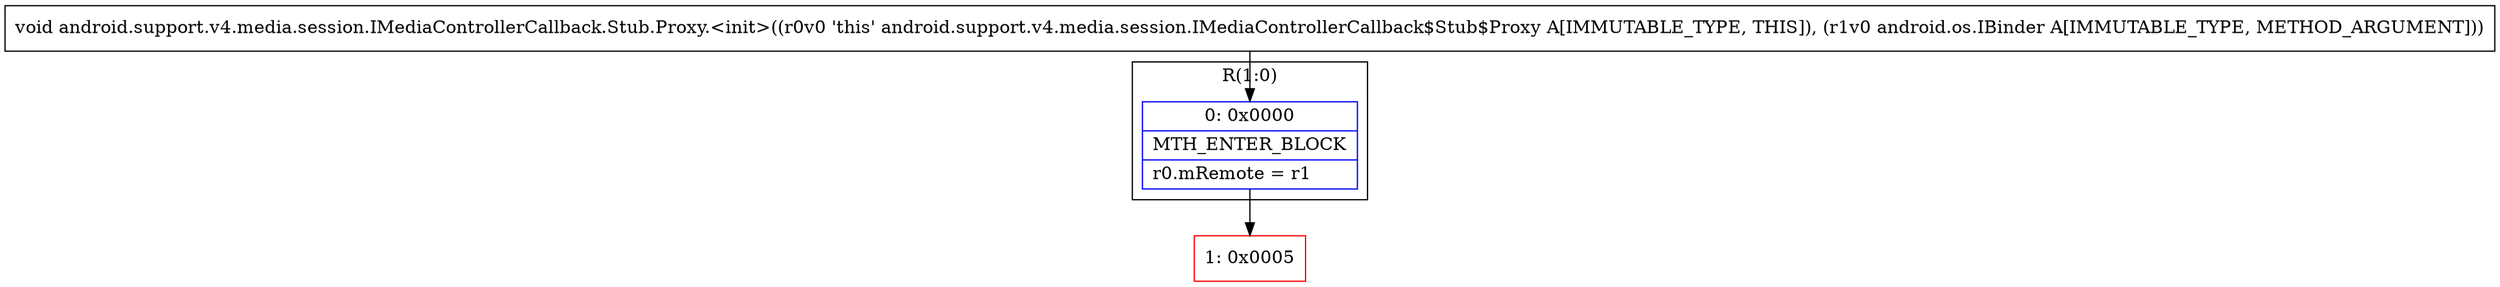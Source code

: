 digraph "CFG forandroid.support.v4.media.session.IMediaControllerCallback.Stub.Proxy.\<init\>(Landroid\/os\/IBinder;)V" {
subgraph cluster_Region_1284414194 {
label = "R(1:0)";
node [shape=record,color=blue];
Node_0 [shape=record,label="{0\:\ 0x0000|MTH_ENTER_BLOCK\l|r0.mRemote = r1\l}"];
}
Node_1 [shape=record,color=red,label="{1\:\ 0x0005}"];
MethodNode[shape=record,label="{void android.support.v4.media.session.IMediaControllerCallback.Stub.Proxy.\<init\>((r0v0 'this' android.support.v4.media.session.IMediaControllerCallback$Stub$Proxy A[IMMUTABLE_TYPE, THIS]), (r1v0 android.os.IBinder A[IMMUTABLE_TYPE, METHOD_ARGUMENT])) }"];
MethodNode -> Node_0;
Node_0 -> Node_1;
}

